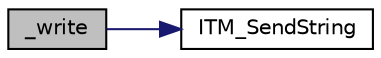 digraph "_write"
{
 // INTERACTIVE_SVG=YES
 // LATEX_PDF_SIZE
  edge [fontname="Helvetica",fontsize="10",labelfontname="Helvetica",labelfontsize="10"];
  node [fontname="Helvetica",fontsize="10",shape=record];
  rankdir="LR";
  Node0 [label="_write",height=0.2,width=0.4,color="black", fillcolor="grey75", style="filled", fontcolor="black",tooltip=" "];
  Node0 -> Node1 [color="midnightblue",fontsize="10",style="solid",fontname="Helvetica"];
  Node1 [label="ITM_SendString",height=0.2,width=0.4,color="black", fillcolor="white", style="filled",URL="$printf__config_8c.html#a408f6bc26176740f5efec826bffee8bf",tooltip=" "];
}
